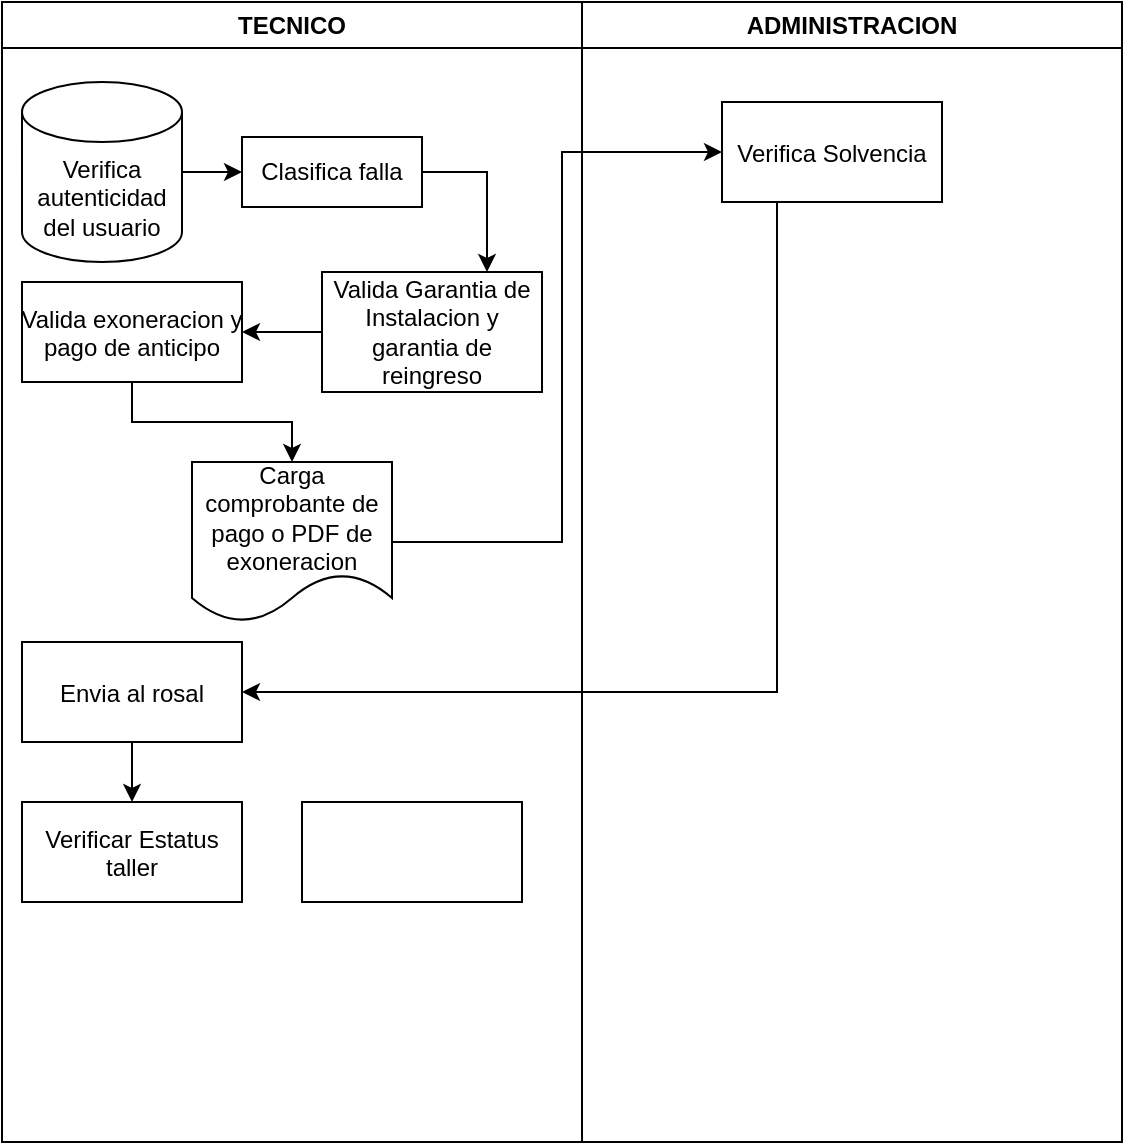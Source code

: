 <mxfile version="26.1.0">
  <diagram name="Page-1" id="e7e014a7-5840-1c2e-5031-d8a46d1fe8dd">
    <mxGraphModel dx="1255" dy="815" grid="1" gridSize="10" guides="1" tooltips="1" connect="1" arrows="1" fold="1" page="1" pageScale="1" pageWidth="1169" pageHeight="826" background="none" math="0" shadow="0">
      <root>
        <mxCell id="0" />
        <mxCell id="1" parent="0" />
        <mxCell id="2" value="TECNICO" style="swimlane;whiteSpace=wrap" parent="1" vertex="1">
          <mxGeometry width="290" height="570" as="geometry" />
        </mxCell>
        <mxCell id="YmPaH8msV4c9Sfyc98O0-62" style="edgeStyle=orthogonalEdgeStyle;rounded=0;orthogonalLoop=1;jettySize=auto;html=1;exitX=1;exitY=0.5;exitDx=0;exitDy=0;exitPerimeter=0;entryX=0;entryY=0.5;entryDx=0;entryDy=0;" edge="1" parent="2" source="YmPaH8msV4c9Sfyc98O0-61" target="YmPaH8msV4c9Sfyc98O0-63">
          <mxGeometry relative="1" as="geometry">
            <mxPoint x="140" y="85" as="targetPoint" />
          </mxGeometry>
        </mxCell>
        <mxCell id="YmPaH8msV4c9Sfyc98O0-61" value="Verifica autenticidad del usuario" style="shape=cylinder3;whiteSpace=wrap;html=1;boundedLbl=1;backgroundOutline=1;size=15;" vertex="1" parent="2">
          <mxGeometry x="10" y="40" width="80" height="90" as="geometry" />
        </mxCell>
        <mxCell id="YmPaH8msV4c9Sfyc98O0-65" style="edgeStyle=orthogonalEdgeStyle;rounded=0;orthogonalLoop=1;jettySize=auto;html=1;exitX=1;exitY=0.5;exitDx=0;exitDy=0;entryX=0.75;entryY=0;entryDx=0;entryDy=0;" edge="1" parent="2" source="YmPaH8msV4c9Sfyc98O0-63" target="YmPaH8msV4c9Sfyc98O0-66">
          <mxGeometry relative="1" as="geometry">
            <mxPoint x="250" y="85" as="targetPoint" />
          </mxGeometry>
        </mxCell>
        <mxCell id="YmPaH8msV4c9Sfyc98O0-63" value="Clasifica falla" style="rounded=0;whiteSpace=wrap;html=1;" vertex="1" parent="2">
          <mxGeometry x="120" y="67.5" width="90" height="35" as="geometry" />
        </mxCell>
        <mxCell id="YmPaH8msV4c9Sfyc98O0-68" style="edgeStyle=orthogonalEdgeStyle;rounded=0;orthogonalLoop=1;jettySize=auto;html=1;exitX=0;exitY=0.5;exitDx=0;exitDy=0;" edge="1" parent="2" source="YmPaH8msV4c9Sfyc98O0-66" target="YmPaH8msV4c9Sfyc98O0-67">
          <mxGeometry relative="1" as="geometry" />
        </mxCell>
        <mxCell id="YmPaH8msV4c9Sfyc98O0-66" value="Valida Garantia de Instalacion y garantia de reingreso" style="rounded=0;whiteSpace=wrap;html=1;" vertex="1" parent="2">
          <mxGeometry x="160" y="135" width="110" height="60" as="geometry" />
        </mxCell>
        <mxCell id="YmPaH8msV4c9Sfyc98O0-70" style="edgeStyle=orthogonalEdgeStyle;rounded=0;orthogonalLoop=1;jettySize=auto;html=1;exitX=0.5;exitY=1;exitDx=0;exitDy=0;entryX=0.5;entryY=0;entryDx=0;entryDy=0;" edge="1" parent="2" source="YmPaH8msV4c9Sfyc98O0-67" target="YmPaH8msV4c9Sfyc98O0-69">
          <mxGeometry relative="1" as="geometry" />
        </mxCell>
        <mxCell id="YmPaH8msV4c9Sfyc98O0-67" value="Valida exoneracion y&#xa;pago de anticipo" style="" vertex="1" parent="2">
          <mxGeometry x="10" y="140" width="110" height="50" as="geometry" />
        </mxCell>
        <mxCell id="YmPaH8msV4c9Sfyc98O0-69" value="Carga comprobante de pago o PDF de exoneracion" style="shape=document;whiteSpace=wrap;html=1;boundedLbl=1;" vertex="1" parent="2">
          <mxGeometry x="95" y="230" width="100" height="80" as="geometry" />
        </mxCell>
        <mxCell id="YmPaH8msV4c9Sfyc98O0-107" value=" " style="" vertex="1" parent="2">
          <mxGeometry x="150" y="400" width="110" height="50" as="geometry" />
        </mxCell>
        <mxCell id="YmPaH8msV4c9Sfyc98O0-106" value="Verificar Estatus&#xa;taller" style="" vertex="1" parent="2">
          <mxGeometry x="10" y="400" width="110" height="50" as="geometry" />
        </mxCell>
        <mxCell id="YmPaH8msV4c9Sfyc98O0-110" style="edgeStyle=orthogonalEdgeStyle;rounded=0;orthogonalLoop=1;jettySize=auto;html=1;exitX=0.5;exitY=1;exitDx=0;exitDy=0;" edge="1" parent="2" source="YmPaH8msV4c9Sfyc98O0-104" target="YmPaH8msV4c9Sfyc98O0-106">
          <mxGeometry relative="1" as="geometry" />
        </mxCell>
        <mxCell id="YmPaH8msV4c9Sfyc98O0-104" value="Envia al rosal" style="" vertex="1" parent="2">
          <mxGeometry x="10" y="320" width="110" height="50" as="geometry" />
        </mxCell>
        <mxCell id="3" value="ADMINISTRACION" style="swimlane;whiteSpace=wrap;startSize=23;" parent="1" vertex="1">
          <mxGeometry x="290" width="270" height="570" as="geometry" />
        </mxCell>
        <mxCell id="YmPaH8msV4c9Sfyc98O0-91" value="Verifica Solvencia" style="" vertex="1" parent="3">
          <mxGeometry x="70" y="50" width="110" height="50" as="geometry" />
        </mxCell>
        <mxCell id="YmPaH8msV4c9Sfyc98O0-84" style="edgeStyle=orthogonalEdgeStyle;rounded=0;orthogonalLoop=1;jettySize=auto;html=1;entryX=0;entryY=0.5;entryDx=0;entryDy=0;" edge="1" parent="1" source="YmPaH8msV4c9Sfyc98O0-69" target="YmPaH8msV4c9Sfyc98O0-91">
          <mxGeometry relative="1" as="geometry">
            <mxPoint x="310" y="60" as="targetPoint" />
            <Array as="points">
              <mxPoint x="280" y="270" />
              <mxPoint x="280" y="75" />
            </Array>
          </mxGeometry>
        </mxCell>
        <mxCell id="YmPaH8msV4c9Sfyc98O0-109" style="edgeStyle=orthogonalEdgeStyle;rounded=0;orthogonalLoop=1;jettySize=auto;html=1;exitX=0.25;exitY=1;exitDx=0;exitDy=0;entryX=1;entryY=0.5;entryDx=0;entryDy=0;" edge="1" parent="1" source="YmPaH8msV4c9Sfyc98O0-91" target="YmPaH8msV4c9Sfyc98O0-104">
          <mxGeometry relative="1" as="geometry" />
        </mxCell>
      </root>
    </mxGraphModel>
  </diagram>
</mxfile>
